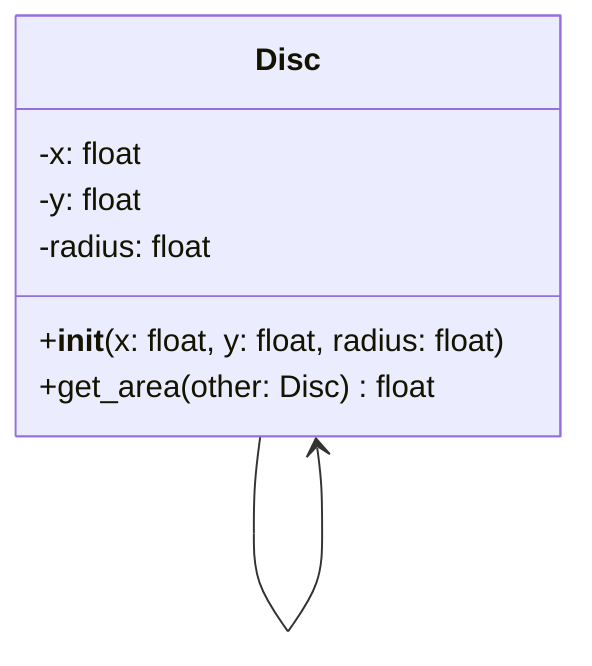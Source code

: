 classDiagram
    class Disc {
        -x: float
        -y: float
        -radius: float
        +__init__(x: float, y: float, radius: float)
        +get_area(other: Disc) float
    }

    Disc --> Disc